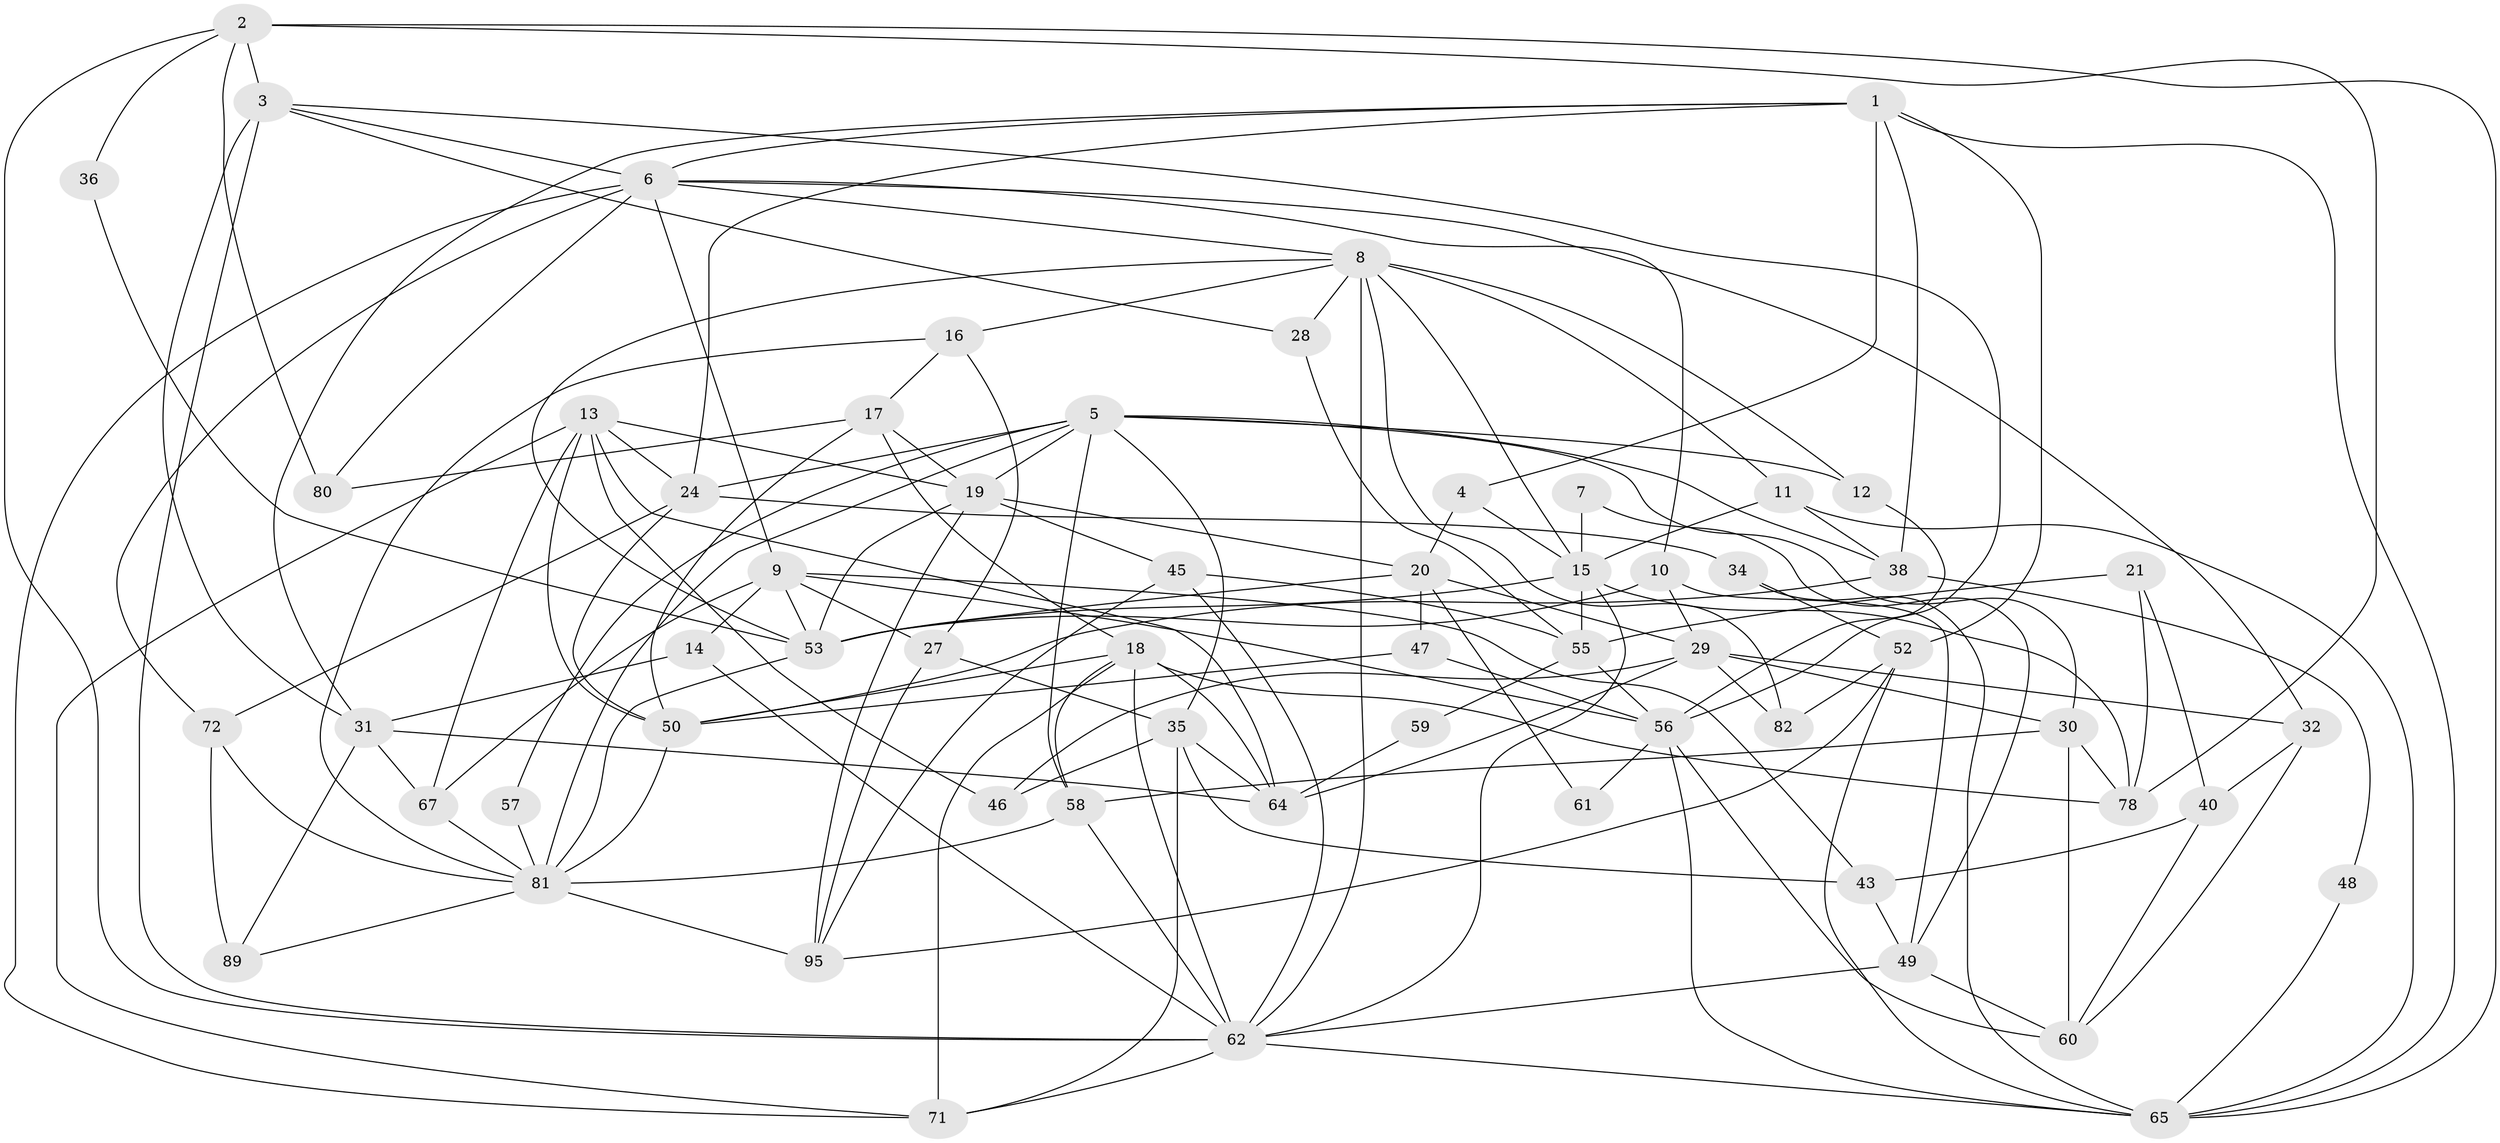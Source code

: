 // original degree distribution, {4: 0.27, 5: 0.18, 3: 0.28, 7: 0.05, 2: 0.13, 6: 0.08, 9: 0.01}
// Generated by graph-tools (version 1.1) at 2025/11/02/21/25 10:11:14]
// undirected, 61 vertices, 156 edges
graph export_dot {
graph [start="1"]
  node [color=gray90,style=filled];
  1 [super="+97"];
  2 [super="+70"];
  3 [super="+69"];
  4;
  5 [super="+22"];
  6 [super="+51"];
  7;
  8 [super="+76"];
  9 [super="+85"];
  10 [super="+26"];
  11 [super="+39"];
  12;
  13 [super="+100"];
  14;
  15 [super="+86"];
  16 [super="+37"];
  17 [super="+23"];
  18;
  19 [super="+41"];
  20 [super="+33"];
  21 [super="+83"];
  24 [super="+25"];
  27 [super="+90"];
  28 [super="+42"];
  29 [super="+44"];
  30;
  31 [super="+93"];
  32;
  34;
  35 [super="+54"];
  36;
  38 [super="+66"];
  40;
  43;
  45;
  46;
  47 [super="+91"];
  48;
  49 [super="+99"];
  50 [super="+63"];
  52 [super="+84"];
  53 [super="+79"];
  55 [super="+73"];
  56 [super="+92"];
  57;
  58 [super="+94"];
  59;
  60 [super="+88"];
  61;
  62 [super="+74"];
  64 [super="+77"];
  65 [super="+68"];
  67;
  71 [super="+75"];
  72;
  78 [super="+87"];
  80;
  81 [super="+98"];
  82;
  89;
  95 [super="+96"];
  1 -- 65;
  1 -- 4;
  1 -- 52;
  1 -- 38;
  1 -- 6;
  1 -- 31;
  1 -- 24;
  2 -- 62;
  2 -- 78;
  2 -- 65;
  2 -- 80;
  2 -- 3;
  2 -- 36;
  3 -- 62;
  3 -- 6;
  3 -- 28;
  3 -- 31;
  3 -- 56;
  4 -- 15;
  4 -- 20;
  5 -- 24;
  5 -- 38;
  5 -- 35;
  5 -- 81;
  5 -- 57;
  5 -- 58;
  5 -- 12;
  5 -- 30;
  5 -- 19;
  6 -- 72;
  6 -- 9;
  6 -- 32;
  6 -- 80;
  6 -- 71;
  6 -- 8;
  6 -- 10;
  7 -- 49;
  7 -- 15;
  8 -- 11;
  8 -- 12;
  8 -- 16;
  8 -- 82;
  8 -- 62;
  8 -- 53;
  8 -- 15;
  8 -- 28;
  9 -- 43;
  9 -- 67;
  9 -- 27;
  9 -- 53;
  9 -- 14;
  9 -- 56;
  10 -- 29;
  10 -- 49 [weight=2];
  10 -- 53;
  11 -- 38;
  11 -- 65;
  11 -- 15;
  12 -- 56;
  13 -- 24;
  13 -- 46;
  13 -- 50;
  13 -- 64;
  13 -- 67;
  13 -- 71;
  13 -- 19;
  14 -- 31;
  14 -- 62;
  15 -- 55;
  15 -- 53;
  15 -- 62;
  15 -- 78;
  16 -- 27;
  16 -- 17;
  16 -- 81;
  17 -- 80;
  17 -- 50;
  17 -- 18;
  17 -- 19;
  18 -- 50;
  18 -- 62;
  18 -- 58;
  18 -- 78;
  18 -- 64;
  18 -- 71;
  19 -- 45;
  19 -- 20;
  19 -- 53;
  19 -- 95;
  20 -- 61;
  20 -- 53;
  20 -- 29;
  20 -- 47;
  21 -- 78;
  21 -- 40;
  21 -- 55 [weight=2];
  24 -- 34;
  24 -- 50 [weight=2];
  24 -- 72;
  27 -- 95;
  27 -- 35;
  28 -- 55;
  29 -- 30;
  29 -- 46;
  29 -- 82;
  29 -- 32;
  29 -- 64;
  30 -- 58;
  30 -- 78;
  30 -- 60;
  31 -- 67;
  31 -- 64;
  31 -- 89;
  32 -- 40;
  32 -- 60;
  34 -- 52;
  34 -- 65;
  35 -- 46;
  35 -- 64;
  35 -- 43;
  35 -- 71;
  36 -- 53;
  38 -- 48;
  38 -- 50;
  40 -- 60;
  40 -- 43;
  43 -- 49;
  45 -- 55;
  45 -- 95;
  45 -- 62;
  47 -- 56;
  47 -- 50;
  48 -- 65;
  49 -- 62;
  49 -- 60;
  50 -- 81;
  52 -- 82;
  52 -- 65;
  52 -- 95;
  53 -- 81;
  55 -- 59;
  55 -- 56;
  56 -- 60;
  56 -- 61;
  56 -- 65;
  57 -- 81;
  58 -- 81;
  58 -- 62;
  59 -- 64;
  62 -- 71;
  62 -- 65;
  67 -- 81;
  72 -- 89;
  72 -- 81;
  81 -- 89;
  81 -- 95;
}
